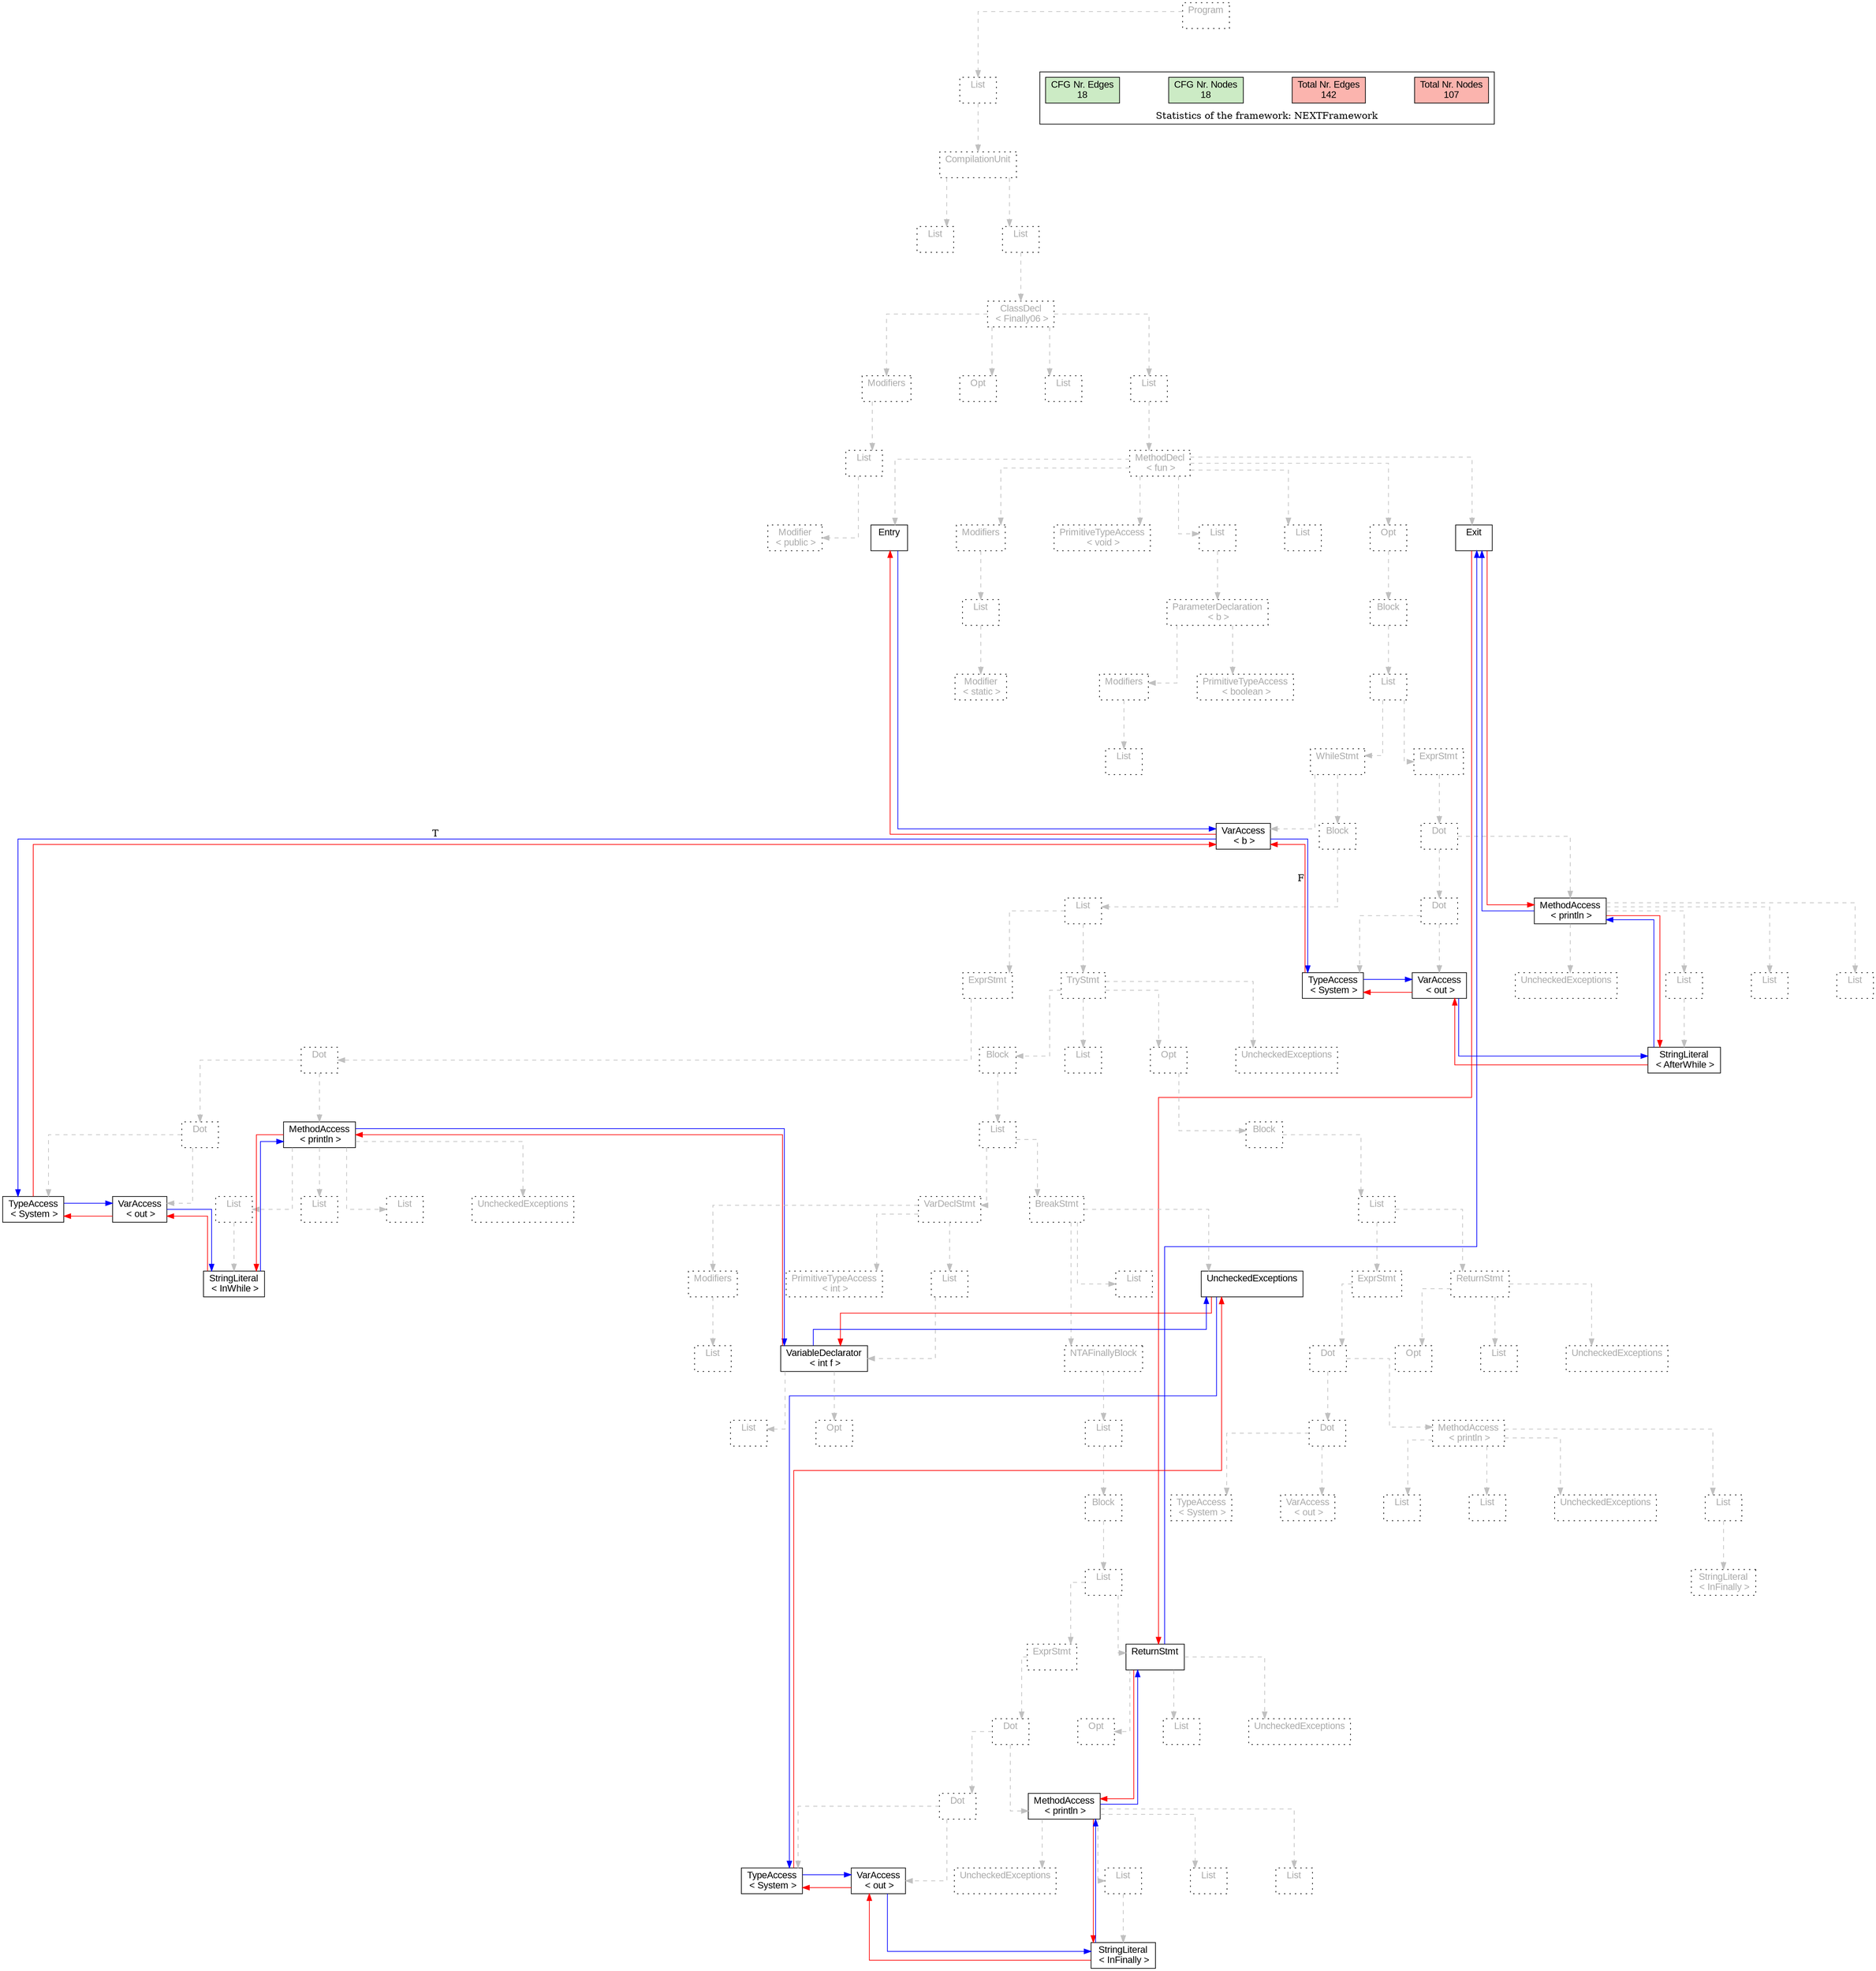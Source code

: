 digraph G {
graph [splines=ortho, nodesep="1", ranksep="1"]
node [shape=rect, fontname=Arial];
{ rank = same; "Program[0]"}
{ rank = same; "List[1]"}
{ rank = same; "CompilationUnit[2]"}
{ rank = same; "List[3]"; "List[4]"}
{ rank = same; "ClassDecl[5]"}
{ rank = same; "Modifiers[6]"; "Opt[9]"; "List[10]"; "List[11]"}
{ rank = same; "List[7]"; "MethodDecl[12]"}
{ rank = same; "Modifier[8]"; "Entry[13]"; "Modifiers[14]"; "PrimitiveTypeAccess[17]"; "List[18]"; "List[23]"; "Opt[24]"; "Exit[25]"}
{ rank = same; "List[15]"; "ParameterDeclaration[19]"; "Block[25]"}
{ rank = same; "Modifier[16]"; "Modifiers[20]"; "PrimitiveTypeAccess[22]"; "List[26]"}
{ rank = same; "List[21]"; "WhileStmt[27]"; "ExprStmt[94]"}
{ rank = same; "VarAccess[28]"; "Block[29]"; "Dot[95]"}
{ rank = same; "List[30]"; "Dot[96]"; "MethodAccess[99]"}
{ rank = same; "ExprStmt[31]"; "TryStmt[42]"; "TypeAccess[97]"; "VarAccess[98]"; "List[101]"; "List[103]"; "List[104]"; "UncheckedExceptions[100]"}
{ rank = same; "Dot[32]"; "Block[43]"; "List[75]"; "Opt[76]"; "UncheckedExceptions[93]"; "StringLiteral[102]"}
{ rank = same; "Dot[33]"; "MethodAccess[36]"; "List[44]"; "Block[77]"}
{ rank = same; "TypeAccess[34]"; "VarAccess[35]"; "List[38]"; "List[40]"; "List[41]"; "UncheckedExceptions[37]"; "VarDeclStmt[45]"; "BreakStmt[53]"; "List[78]"}
{ rank = same; "StringLiteral[39]"; "Modifiers[46]"; "PrimitiveTypeAccess[48]"; "List[49]"; "List[74]"; "UncheckedExceptions[54]"; "ExprStmt[79]"; "ReturnStmt[90]"}
{ rank = same; "List[47]"; "VariableDeclarator[50]"; "NTAFinallyBlock[56]"; "Dot[80]"; "Opt[91]"; "List[92]"; "UncheckedExceptions[91]"}
{ rank = same; "List[51]"; "Opt[52]"; "List[57]"; "Dot[81]"; "MethodAccess[84]"}
{ rank = same; "Block[58]"; "TypeAccess[82]"; "VarAccess[83]"; "List[86]"; "List[88]"; "List[89]"; "UncheckedExceptions[85]"}
{ rank = same; "List[59]"; "StringLiteral[87]"}
{ rank = same; "ExprStmt[60]"; "ReturnStmt[71]"}
{ rank = same; "Dot[61]"; "Opt[72]"; "List[73]"; "UncheckedExceptions[72]"}
{ rank = same; "Dot[62]"; "MethodAccess[65]"}
{ rank = same; "TypeAccess[63]"; "VarAccess[64]"; "List[67]"; "List[69]"; "List[70]"; "UncheckedExceptions[66]"}
{ rank = same; "StringLiteral[68]"}
"Program[0]" [label="Program\n ", style= dotted   fillcolor="#eeeeee" fontcolor="#aaaaaa"  ]
"List[1]" [label="List\n ", style= dotted   fillcolor="#eeeeee" fontcolor="#aaaaaa"  ]
"CompilationUnit[2]" [label="CompilationUnit\n ", style= dotted   fillcolor="#eeeeee" fontcolor="#aaaaaa"  ]
"List[3]" [label="List\n ", style= dotted   fillcolor="#eeeeee" fontcolor="#aaaaaa"  ]
"List[4]" [label="List\n ", style= dotted   fillcolor="#eeeeee" fontcolor="#aaaaaa"  ]
"ClassDecl[5]" [label="ClassDecl\n < Finally06 >", style= dotted   fillcolor="#eeeeee" fontcolor="#aaaaaa"  ]
"Modifiers[6]" [label="Modifiers\n ", style= dotted   fillcolor="#eeeeee" fontcolor="#aaaaaa"  ]
"List[7]" [label="List\n ", style= dotted   fillcolor="#eeeeee" fontcolor="#aaaaaa"  ]
"Modifier[8]" [label="Modifier\n < public >", style= dotted   fillcolor="#eeeeee" fontcolor="#aaaaaa"  ]
"Opt[9]" [label="Opt\n ", style= dotted   fillcolor="#eeeeee" fontcolor="#aaaaaa"  ]
"List[10]" [label="List\n ", style= dotted   fillcolor="#eeeeee" fontcolor="#aaaaaa"  ]
"List[11]" [label="List\n ", style= dotted   fillcolor="#eeeeee" fontcolor="#aaaaaa"  ]
"MethodDecl[12]" [label="MethodDecl\n < fun >", style= dotted   fillcolor="#eeeeee" fontcolor="#aaaaaa"  ]
"Entry[13]" [label="Entry\n ", fillcolor=white   style=filled  ]
"Modifiers[14]" [label="Modifiers\n ", style= dotted   fillcolor="#eeeeee" fontcolor="#aaaaaa"  ]
"List[15]" [label="List\n ", style= dotted   fillcolor="#eeeeee" fontcolor="#aaaaaa"  ]
"Modifier[16]" [label="Modifier\n < static >", style= dotted   fillcolor="#eeeeee" fontcolor="#aaaaaa"  ]
"PrimitiveTypeAccess[17]" [label="PrimitiveTypeAccess\n < void >", style= dotted   fillcolor="#eeeeee" fontcolor="#aaaaaa"  ]
"List[18]" [label="List\n ", style= dotted   fillcolor="#eeeeee" fontcolor="#aaaaaa"  ]
"ParameterDeclaration[19]" [label="ParameterDeclaration\n < b >", style= dotted   fillcolor="#eeeeee" fontcolor="#aaaaaa"  ]
"Modifiers[20]" [label="Modifiers\n ", style= dotted   fillcolor="#eeeeee" fontcolor="#aaaaaa"  ]
"List[21]" [label="List\n ", style= dotted   fillcolor="#eeeeee" fontcolor="#aaaaaa"  ]
"PrimitiveTypeAccess[22]" [label="PrimitiveTypeAccess\n < boolean >", style= dotted   fillcolor="#eeeeee" fontcolor="#aaaaaa"  ]
"List[23]" [label="List\n ", style= dotted   fillcolor="#eeeeee" fontcolor="#aaaaaa"  ]
"Opt[24]" [label="Opt\n ", style= dotted   fillcolor="#eeeeee" fontcolor="#aaaaaa"  ]
"Block[25]" [label="Block\n ", style= dotted   fillcolor="#eeeeee" fontcolor="#aaaaaa"  ]
"List[26]" [label="List\n ", style= dotted   fillcolor="#eeeeee" fontcolor="#aaaaaa"  ]
"WhileStmt[27]" [label="WhileStmt\n ", style= dotted   fillcolor="#eeeeee" fontcolor="#aaaaaa"  ]
"VarAccess[28]" [label="VarAccess\n < b >", fillcolor=white   style=filled  ]
"Block[29]" [label="Block\n ", style= dotted   fillcolor="#eeeeee" fontcolor="#aaaaaa"  ]
"List[30]" [label="List\n ", style= dotted   fillcolor="#eeeeee" fontcolor="#aaaaaa"  ]
"ExprStmt[31]" [label="ExprStmt\n ", style= dotted   fillcolor="#eeeeee" fontcolor="#aaaaaa"  ]
"Dot[32]" [label="Dot\n ", style= dotted   fillcolor="#eeeeee" fontcolor="#aaaaaa"  ]
"Dot[33]" [label="Dot\n ", style= dotted   fillcolor="#eeeeee" fontcolor="#aaaaaa"  ]
"TypeAccess[34]" [label="TypeAccess\n < System >", fillcolor=white   style=filled  ]
"VarAccess[35]" [label="VarAccess\n < out >", fillcolor=white   style=filled  ]
"MethodAccess[36]" [label="MethodAccess\n < println >", fillcolor=white   style=filled  ]
"List[38]" [label="List\n ", style= dotted   fillcolor="#eeeeee" fontcolor="#aaaaaa"  ]
"StringLiteral[39]" [label="StringLiteral\n < InWhile >", fillcolor=white   style=filled  ]
"List[40]" [label="List\n ", style= dotted   fillcolor="#eeeeee" fontcolor="#aaaaaa"  ]
"List[41]" [label="List\n ", style= dotted   fillcolor="#eeeeee" fontcolor="#aaaaaa"  ]
"UncheckedExceptions[37]" [label="UncheckedExceptions\n ", style= dotted   fillcolor="#eeeeee" fontcolor="#aaaaaa"  ]
"TryStmt[42]" [label="TryStmt\n ", style= dotted   fillcolor="#eeeeee" fontcolor="#aaaaaa"  ]
"Block[43]" [label="Block\n ", style= dotted   fillcolor="#eeeeee" fontcolor="#aaaaaa"  ]
"List[44]" [label="List\n ", style= dotted   fillcolor="#eeeeee" fontcolor="#aaaaaa"  ]
"VarDeclStmt[45]" [label="VarDeclStmt\n ", style= dotted   fillcolor="#eeeeee" fontcolor="#aaaaaa"  ]
"Modifiers[46]" [label="Modifiers\n ", style= dotted   fillcolor="#eeeeee" fontcolor="#aaaaaa"  ]
"List[47]" [label="List\n ", style= dotted   fillcolor="#eeeeee" fontcolor="#aaaaaa"  ]
"PrimitiveTypeAccess[48]" [label="PrimitiveTypeAccess\n < int >", style= dotted   fillcolor="#eeeeee" fontcolor="#aaaaaa"  ]
"List[49]" [label="List\n ", style= dotted   fillcolor="#eeeeee" fontcolor="#aaaaaa"  ]
"VariableDeclarator[50]" [label="VariableDeclarator\n < int f >", fillcolor=white   style=filled  ]
"List[51]" [label="List\n ", style= dotted   fillcolor="#eeeeee" fontcolor="#aaaaaa"  ]
"Opt[52]" [label="Opt\n ", style= dotted   fillcolor="#eeeeee" fontcolor="#aaaaaa"  ]
"BreakStmt[53]" [label="BreakStmt\n ", style= dotted   fillcolor="#eeeeee" fontcolor="#aaaaaa"  ]
"NTAFinallyBlock[56]" [label="NTAFinallyBlock\n ", style= dotted   fillcolor="#eeeeee" fontcolor="#aaaaaa"  ]
"List[57]" [label="List\n ", style= dotted   fillcolor="#eeeeee" fontcolor="#aaaaaa"  ]
"Block[58]" [label="Block\n ", style= dotted   fillcolor="#eeeeee" fontcolor="#aaaaaa"  ]
"List[59]" [label="List\n ", style= dotted   fillcolor="#eeeeee" fontcolor="#aaaaaa"  ]
"ExprStmt[60]" [label="ExprStmt\n ", style= dotted   fillcolor="#eeeeee" fontcolor="#aaaaaa"  ]
"Dot[61]" [label="Dot\n ", style= dotted   fillcolor="#eeeeee" fontcolor="#aaaaaa"  ]
"Dot[62]" [label="Dot\n ", style= dotted   fillcolor="#eeeeee" fontcolor="#aaaaaa"  ]
"TypeAccess[63]" [label="TypeAccess\n < System >", fillcolor=white   style=filled  ]
"VarAccess[64]" [label="VarAccess\n < out >", fillcolor=white   style=filled  ]
"MethodAccess[65]" [label="MethodAccess\n < println >", fillcolor=white   style=filled  ]
"List[67]" [label="List\n ", style= dotted   fillcolor="#eeeeee" fontcolor="#aaaaaa"  ]
"StringLiteral[68]" [label="StringLiteral\n < InFinally >", fillcolor=white   style=filled  ]
"List[69]" [label="List\n ", style= dotted   fillcolor="#eeeeee" fontcolor="#aaaaaa"  ]
"List[70]" [label="List\n ", style= dotted   fillcolor="#eeeeee" fontcolor="#aaaaaa"  ]
"UncheckedExceptions[66]" [label="UncheckedExceptions\n ", style= dotted   fillcolor="#eeeeee" fontcolor="#aaaaaa"  ]
"ReturnStmt[71]" [label="ReturnStmt\n ", fillcolor=white   style=filled  ]
"Opt[72]" [label="Opt\n ", style= dotted   fillcolor="#eeeeee" fontcolor="#aaaaaa"  ]
"List[73]" [label="List\n ", style= dotted   fillcolor="#eeeeee" fontcolor="#aaaaaa"  ]
"UncheckedExceptions[72]" [label="UncheckedExceptions\n ", style= dotted   fillcolor="#eeeeee" fontcolor="#aaaaaa"  ]
"List[74]" [label="List\n ", style= dotted   fillcolor="#eeeeee" fontcolor="#aaaaaa"  ]
"UncheckedExceptions[54]" [label="UncheckedExceptions\n ", fillcolor=white   style=filled  ]
"List[75]" [label="List\n ", style= dotted   fillcolor="#eeeeee" fontcolor="#aaaaaa"  ]
"Opt[76]" [label="Opt\n ", style= dotted   fillcolor="#eeeeee" fontcolor="#aaaaaa"  ]
"Block[77]" [label="Block\n ", style= dotted   fillcolor="#eeeeee" fontcolor="#aaaaaa"  ]
"List[78]" [label="List\n ", style= dotted   fillcolor="#eeeeee" fontcolor="#aaaaaa"  ]
"ExprStmt[79]" [label="ExprStmt\n ", style= dotted   fillcolor="#eeeeee" fontcolor="#aaaaaa"  ]
"Dot[80]" [label="Dot\n ", style= dotted   fillcolor="#eeeeee" fontcolor="#aaaaaa"  ]
"Dot[81]" [label="Dot\n ", style= dotted   fillcolor="#eeeeee" fontcolor="#aaaaaa"  ]
"TypeAccess[82]" [label="TypeAccess\n < System >", style= dotted   fillcolor="#eeeeee" fontcolor="#aaaaaa"  ]
"VarAccess[83]" [label="VarAccess\n < out >", style= dotted   fillcolor="#eeeeee" fontcolor="#aaaaaa"  ]
"MethodAccess[84]" [label="MethodAccess\n < println >", style= dotted   fillcolor="#eeeeee" fontcolor="#aaaaaa"  ]
"List[86]" [label="List\n ", style= dotted   fillcolor="#eeeeee" fontcolor="#aaaaaa"  ]
"StringLiteral[87]" [label="StringLiteral\n < InFinally >", style= dotted   fillcolor="#eeeeee" fontcolor="#aaaaaa"  ]
"List[88]" [label="List\n ", style= dotted   fillcolor="#eeeeee" fontcolor="#aaaaaa"  ]
"List[89]" [label="List\n ", style= dotted   fillcolor="#eeeeee" fontcolor="#aaaaaa"  ]
"UncheckedExceptions[85]" [label="UncheckedExceptions\n ", style= dotted   fillcolor="#eeeeee" fontcolor="#aaaaaa"  ]
"ReturnStmt[90]" [label="ReturnStmt\n ", style= dotted   fillcolor="#eeeeee" fontcolor="#aaaaaa"  ]
"Opt[91]" [label="Opt\n ", style= dotted   fillcolor="#eeeeee" fontcolor="#aaaaaa"  ]
"List[92]" [label="List\n ", style= dotted   fillcolor="#eeeeee" fontcolor="#aaaaaa"  ]
"UncheckedExceptions[91]" [label="UncheckedExceptions\n ", style= dotted   fillcolor="#eeeeee" fontcolor="#aaaaaa"  ]
"UncheckedExceptions[93]" [label="UncheckedExceptions\n ", style= dotted   fillcolor="#eeeeee" fontcolor="#aaaaaa"  ]
"ExprStmt[94]" [label="ExprStmt\n ", style= dotted   fillcolor="#eeeeee" fontcolor="#aaaaaa"  ]
"Dot[95]" [label="Dot\n ", style= dotted   fillcolor="#eeeeee" fontcolor="#aaaaaa"  ]
"Dot[96]" [label="Dot\n ", style= dotted   fillcolor="#eeeeee" fontcolor="#aaaaaa"  ]
"TypeAccess[97]" [label="TypeAccess\n < System >", fillcolor=white   style=filled  ]
"VarAccess[98]" [label="VarAccess\n < out >", fillcolor=white   style=filled  ]
"MethodAccess[99]" [label="MethodAccess\n < println >", fillcolor=white   style=filled  ]
"List[101]" [label="List\n ", style= dotted   fillcolor="#eeeeee" fontcolor="#aaaaaa"  ]
"StringLiteral[102]" [label="StringLiteral\n < AfterWhile >", fillcolor=white   style=filled  ]
"List[103]" [label="List\n ", style= dotted   fillcolor="#eeeeee" fontcolor="#aaaaaa"  ]
"List[104]" [label="List\n ", style= dotted   fillcolor="#eeeeee" fontcolor="#aaaaaa"  ]
"UncheckedExceptions[100]" [label="UncheckedExceptions\n ", style= dotted   fillcolor="#eeeeee" fontcolor="#aaaaaa"  ]
"Exit[25]" [label="Exit\n ", fillcolor=white   style=filled  ]
"CompilationUnit[2]" -> "List[3]" [style=dashed, color=gray]
"List[7]" -> "Modifier[8]" [style=dashed, color=gray]
"Modifiers[6]" -> "List[7]" [style=dashed, color=gray]
"ClassDecl[5]" -> "Modifiers[6]" [style=dashed, color=gray]
"ClassDecl[5]" -> "Opt[9]" [style=dashed, color=gray]
"ClassDecl[5]" -> "List[10]" [style=dashed, color=gray]
"MethodDecl[12]" -> "Entry[13]" [style=dashed, color=gray]
"List[15]" -> "Modifier[16]" [style=dashed, color=gray]
"Modifiers[14]" -> "List[15]" [style=dashed, color=gray]
"MethodDecl[12]" -> "Modifiers[14]" [style=dashed, color=gray]
"MethodDecl[12]" -> "PrimitiveTypeAccess[17]" [style=dashed, color=gray]
"Modifiers[20]" -> "List[21]" [style=dashed, color=gray]
"ParameterDeclaration[19]" -> "Modifiers[20]" [style=dashed, color=gray]
"ParameterDeclaration[19]" -> "PrimitiveTypeAccess[22]" [style=dashed, color=gray]
"List[18]" -> "ParameterDeclaration[19]" [style=dashed, color=gray]
"MethodDecl[12]" -> "List[18]" [style=dashed, color=gray]
"MethodDecl[12]" -> "List[23]" [style=dashed, color=gray]
"WhileStmt[27]" -> "VarAccess[28]" [style=dashed, color=gray]
"Dot[33]" -> "TypeAccess[34]" [style=dashed, color=gray]
"Dot[33]" -> "VarAccess[35]" [style=dashed, color=gray]
"Dot[32]" -> "Dot[33]" [style=dashed, color=gray]
"List[38]" -> "StringLiteral[39]" [style=dashed, color=gray]
"MethodAccess[36]" -> "List[38]" [style=dashed, color=gray]
"MethodAccess[36]" -> "List[40]" [style=dashed, color=gray]
"MethodAccess[36]" -> "List[41]" [style=dashed, color=gray]
"MethodAccess[36]" -> "UncheckedExceptions[37]" [style=dashed, color=gray]
"Dot[32]" -> "MethodAccess[36]" [style=dashed, color=gray]
"ExprStmt[31]" -> "Dot[32]" [style=dashed, color=gray]
"List[30]" -> "ExprStmt[31]" [style=dashed, color=gray]
"Modifiers[46]" -> "List[47]" [style=dashed, color=gray]
"VarDeclStmt[45]" -> "Modifiers[46]" [style=dashed, color=gray]
"VarDeclStmt[45]" -> "PrimitiveTypeAccess[48]" [style=dashed, color=gray]
"VariableDeclarator[50]" -> "List[51]" [style=dashed, color=gray]
"VariableDeclarator[50]" -> "Opt[52]" [style=dashed, color=gray]
"List[49]" -> "VariableDeclarator[50]" [style=dashed, color=gray]
"VarDeclStmt[45]" -> "List[49]" [style=dashed, color=gray]
"List[44]" -> "VarDeclStmt[45]" [style=dashed, color=gray]
"Dot[62]" -> "TypeAccess[63]" [style=dashed, color=gray]
"Dot[62]" -> "VarAccess[64]" [style=dashed, color=gray]
"Dot[61]" -> "Dot[62]" [style=dashed, color=gray]
"List[67]" -> "StringLiteral[68]" [style=dashed, color=gray]
"MethodAccess[65]" -> "List[67]" [style=dashed, color=gray]
"MethodAccess[65]" -> "List[69]" [style=dashed, color=gray]
"MethodAccess[65]" -> "List[70]" [style=dashed, color=gray]
"MethodAccess[65]" -> "UncheckedExceptions[66]" [style=dashed, color=gray]
"Dot[61]" -> "MethodAccess[65]" [style=dashed, color=gray]
"ExprStmt[60]" -> "Dot[61]" [style=dashed, color=gray]
"List[59]" -> "ExprStmt[60]" [style=dashed, color=gray]
"ReturnStmt[71]" -> "Opt[72]" [style=dashed, color=gray]
"ReturnStmt[71]" -> "List[73]" [style=dashed, color=gray]
"ReturnStmt[71]" -> "UncheckedExceptions[72]" [style=dashed, color=gray]
"List[59]" -> "ReturnStmt[71]" [style=dashed, color=gray]
"Block[58]" -> "List[59]" [style=dashed, color=gray]
"List[57]" -> "Block[58]" [style=dashed, color=gray]
"NTAFinallyBlock[56]" -> "List[57]" [style=dashed, color=gray]
"BreakStmt[53]" -> "NTAFinallyBlock[56]" [style=dashed, color=gray]
"BreakStmt[53]" -> "List[74]" [style=dashed, color=gray]
"BreakStmt[53]" -> "UncheckedExceptions[54]" [style=dashed, color=gray]
"List[44]" -> "BreakStmt[53]" [style=dashed, color=gray]
"Block[43]" -> "List[44]" [style=dashed, color=gray]
"TryStmt[42]" -> "Block[43]" [style=dashed, color=gray]
"TryStmt[42]" -> "List[75]" [style=dashed, color=gray]
"Dot[81]" -> "TypeAccess[82]" [style=dashed, color=gray]
"Dot[81]" -> "VarAccess[83]" [style=dashed, color=gray]
"Dot[80]" -> "Dot[81]" [style=dashed, color=gray]
"List[86]" -> "StringLiteral[87]" [style=dashed, color=gray]
"MethodAccess[84]" -> "List[86]" [style=dashed, color=gray]
"MethodAccess[84]" -> "List[88]" [style=dashed, color=gray]
"MethodAccess[84]" -> "List[89]" [style=dashed, color=gray]
"MethodAccess[84]" -> "UncheckedExceptions[85]" [style=dashed, color=gray]
"Dot[80]" -> "MethodAccess[84]" [style=dashed, color=gray]
"ExprStmt[79]" -> "Dot[80]" [style=dashed, color=gray]
"List[78]" -> "ExprStmt[79]" [style=dashed, color=gray]
"ReturnStmt[90]" -> "Opt[91]" [style=dashed, color=gray]
"ReturnStmt[90]" -> "List[92]" [style=dashed, color=gray]
"ReturnStmt[90]" -> "UncheckedExceptions[91]" [style=dashed, color=gray]
"List[78]" -> "ReturnStmt[90]" [style=dashed, color=gray]
"Block[77]" -> "List[78]" [style=dashed, color=gray]
"Opt[76]" -> "Block[77]" [style=dashed, color=gray]
"TryStmt[42]" -> "Opt[76]" [style=dashed, color=gray]
"TryStmt[42]" -> "UncheckedExceptions[93]" [style=dashed, color=gray]
"List[30]" -> "TryStmt[42]" [style=dashed, color=gray]
"Block[29]" -> "List[30]" [style=dashed, color=gray]
"WhileStmt[27]" -> "Block[29]" [style=dashed, color=gray]
"List[26]" -> "WhileStmt[27]" [style=dashed, color=gray]
"Dot[96]" -> "TypeAccess[97]" [style=dashed, color=gray]
"Dot[96]" -> "VarAccess[98]" [style=dashed, color=gray]
"Dot[95]" -> "Dot[96]" [style=dashed, color=gray]
"List[101]" -> "StringLiteral[102]" [style=dashed, color=gray]
"MethodAccess[99]" -> "List[101]" [style=dashed, color=gray]
"MethodAccess[99]" -> "List[103]" [style=dashed, color=gray]
"MethodAccess[99]" -> "List[104]" [style=dashed, color=gray]
"MethodAccess[99]" -> "UncheckedExceptions[100]" [style=dashed, color=gray]
"Dot[95]" -> "MethodAccess[99]" [style=dashed, color=gray]
"ExprStmt[94]" -> "Dot[95]" [style=dashed, color=gray]
"List[26]" -> "ExprStmt[94]" [style=dashed, color=gray]
"Block[25]" -> "List[26]" [style=dashed, color=gray]
"Opt[24]" -> "Block[25]" [style=dashed, color=gray]
"MethodDecl[12]" -> "Opt[24]" [style=dashed, color=gray]
"MethodDecl[12]" -> "Exit[25]" [style=dashed, color=gray]
"List[11]" -> "MethodDecl[12]" [style=dashed, color=gray]
"ClassDecl[5]" -> "List[11]" [style=dashed, color=gray]
"List[4]" -> "ClassDecl[5]" [style=dashed, color=gray]
"CompilationUnit[2]" -> "List[4]" [style=dashed, color=gray]
"List[1]" -> "CompilationUnit[2]" [style=dashed, color=gray]
"Program[0]" -> "List[1]" [style=dashed, color=gray]
"Exit[25]" -> "ReturnStmt[71]" [color=red, constraint=false]
"Exit[25]" -> "MethodAccess[99]" [color=red, constraint=false]
"ReturnStmt[71]" -> "Exit[25]" [color=blue, constraint=false, xlabel=" "] 
"ReturnStmt[71]" -> "MethodAccess[65]" [color=red, constraint=false]
"MethodAccess[65]" -> "ReturnStmt[71]" [color=blue, constraint=false, xlabel=" "] 
"MethodAccess[65]" -> "StringLiteral[68]" [color=red, constraint=false]
"StringLiteral[68]" -> "MethodAccess[65]" [color=blue, constraint=false, xlabel=" "] 
"StringLiteral[68]" -> "VarAccess[64]" [color=red, constraint=false]
"VarAccess[64]" -> "StringLiteral[68]" [color=blue, constraint=false, xlabel=" "] 
"VarAccess[64]" -> "TypeAccess[63]" [color=red, constraint=false]
"TypeAccess[63]" -> "VarAccess[64]" [color=blue, constraint=false, xlabel=" "] 
"TypeAccess[63]" -> "UncheckedExceptions[54]" [color=red, constraint=false]
"UncheckedExceptions[54]" -> "TypeAccess[63]" [color=blue, constraint=false, xlabel=" "] 
"UncheckedExceptions[54]" -> "VariableDeclarator[50]" [color=red, constraint=false]
"VariableDeclarator[50]" -> "UncheckedExceptions[54]" [color=blue, constraint=false, xlabel=" "] 
"VariableDeclarator[50]" -> "MethodAccess[36]" [color=red, constraint=false]
"MethodAccess[36]" -> "VariableDeclarator[50]" [color=blue, constraint=false, xlabel=" "] 
"MethodAccess[36]" -> "StringLiteral[39]" [color=red, constraint=false]
"StringLiteral[39]" -> "MethodAccess[36]" [color=blue, constraint=false, xlabel=" "] 
"StringLiteral[39]" -> "VarAccess[35]" [color=red, constraint=false]
"VarAccess[35]" -> "StringLiteral[39]" [color=blue, constraint=false, xlabel=" "] 
"VarAccess[35]" -> "TypeAccess[34]" [color=red, constraint=false]
"TypeAccess[34]" -> "VarAccess[35]" [color=blue, constraint=false, xlabel=" "] 
"TypeAccess[34]" -> "VarAccess[28]" [color=red, constraint=false]
"MethodAccess[99]" -> "Exit[25]" [color=blue, constraint=false, xlabel=" "] 
"MethodAccess[99]" -> "StringLiteral[102]" [color=red, constraint=false]
"StringLiteral[102]" -> "MethodAccess[99]" [color=blue, constraint=false, xlabel=" "] 
"StringLiteral[102]" -> "VarAccess[98]" [color=red, constraint=false]
"VarAccess[98]" -> "StringLiteral[102]" [color=blue, constraint=false, xlabel=" "] 
"VarAccess[98]" -> "TypeAccess[97]" [color=red, constraint=false]
"TypeAccess[97]" -> "VarAccess[98]" [color=blue, constraint=false, xlabel=" "] 
"TypeAccess[97]" -> "VarAccess[28]" [color=red, constraint=false]
"VarAccess[28]" -> "TypeAccess[34]" [color=blue, constraint=false, xlabel="T "] 
"VarAccess[28]" -> "TypeAccess[97]" [color=blue, constraint=false, xlabel="F "] 
"VarAccess[28]" -> "Entry[13]" [color=red, constraint=false]
"Entry[13]" -> "VarAccess[28]" [color=blue, constraint=false, xlabel=" "] 
"List[3]" -> "List[4]" [style=invis]
"Modifiers[6]" -> "Opt[9]" -> "List[10]" -> "List[11]" [style=invis]
"Entry[13]" -> "Modifiers[14]" -> "PrimitiveTypeAccess[17]" -> "List[18]" -> "List[23]" -> "Opt[24]" -> "Exit[25]" [style=invis]
"Modifiers[20]" -> "PrimitiveTypeAccess[22]" [style=invis]
"WhileStmt[27]" -> "ExprStmt[94]" [style=invis]
"VarAccess[28]" -> "Block[29]" [style=invis]
"ExprStmt[31]" -> "TryStmt[42]" [style=invis]
"Dot[33]" -> "MethodAccess[36]" [style=invis]
"TypeAccess[34]" -> "VarAccess[35]" [style=invis]
"Block[43]" -> "List[75]" -> "Opt[76]" [style=invis]
"VarDeclStmt[45]" -> "BreakStmt[53]" [style=invis]
"Modifiers[46]" -> "PrimitiveTypeAccess[48]" -> "List[49]" [style=invis]
"List[51]" -> "Opt[52]" [style=invis]
"ExprStmt[60]" -> "ReturnStmt[71]" [style=invis]
"Dot[62]" -> "MethodAccess[65]" [style=invis]
"TypeAccess[63]" -> "VarAccess[64]" [style=invis]
"ExprStmt[79]" -> "ReturnStmt[90]" [style=invis]
"Dot[81]" -> "MethodAccess[84]" [style=invis]
"TypeAccess[82]" -> "VarAccess[83]" [style=invis]
"Dot[96]" -> "MethodAccess[99]" [style=invis]
"TypeAccess[97]" -> "VarAccess[98]" [style=invis]

subgraph cluster_legend {
{node [style=filled, fillcolor=1, colorscheme="pastel13"]
Nodes [label="Total Nr. Nodes
107", fillcolor=1]
Edges [label="Total Nr. Edges
142", fillcolor=1]
NodesCFG [label="CFG Nr. Nodes
18", fillcolor=3]
EdgesCFG [label="CFG Nr. Edges
18", fillcolor=3]
Nodes-> "Program[0]" -> NodesCFG  [style="invis"]
Edges -> "Program[0]" ->EdgesCFG [style="invis"]}
label = "Statistics of the framework: NEXTFramework"
style="solid"
ranksep=0.05
nodesep=0.01
labelloc = b
len=2
}}